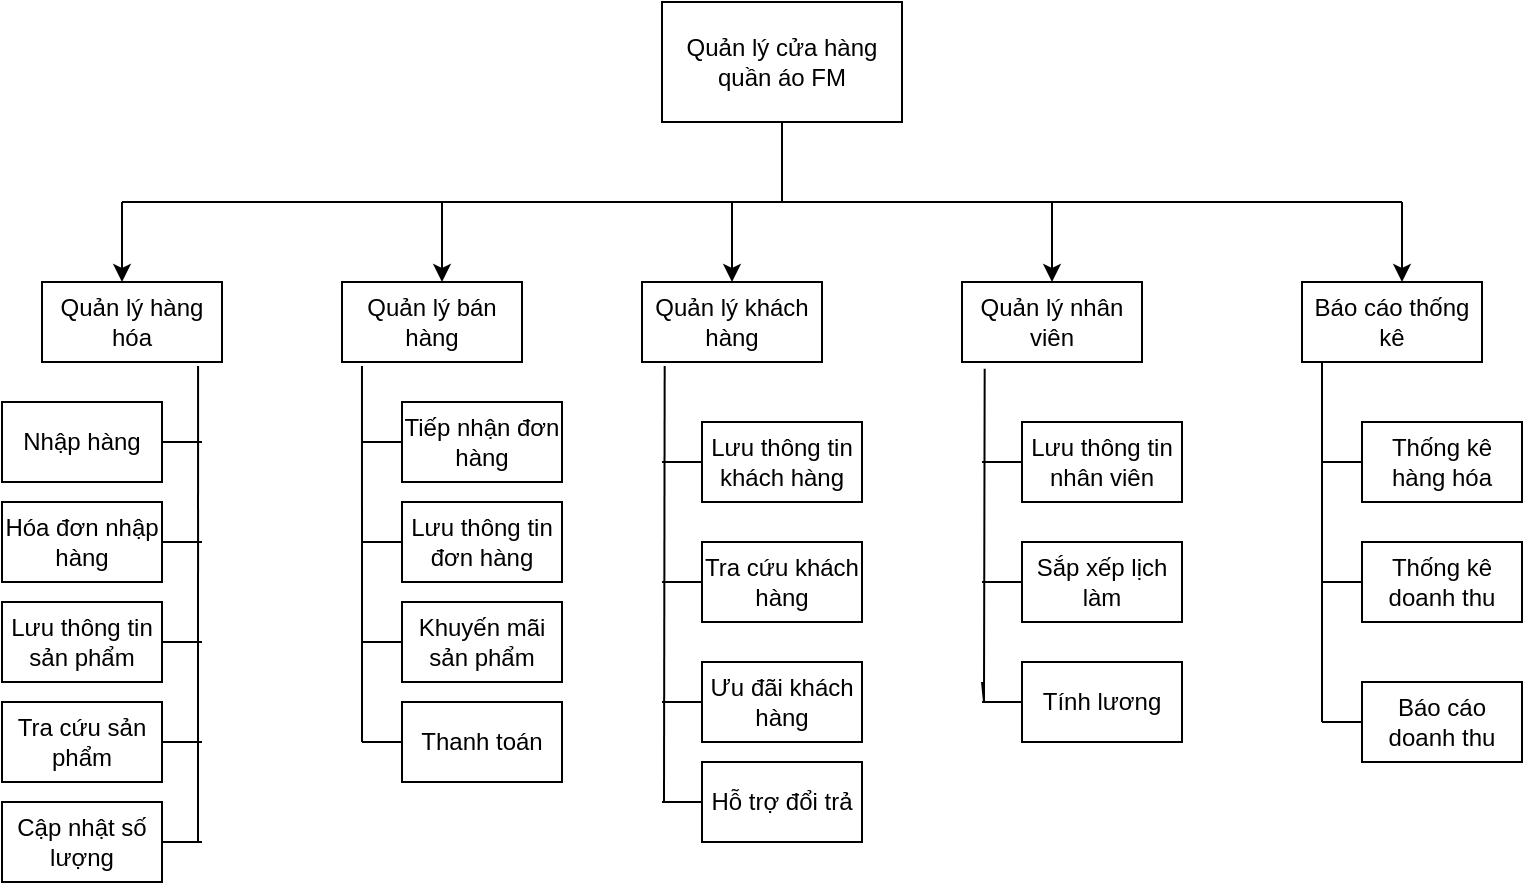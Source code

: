 <mxfile version="20.8.16" type="device"><diagram name="Page-1" id="6gd7GUKoMRI8cdm8wkk1"><mxGraphModel dx="1020" dy="513" grid="1" gridSize="10" guides="1" tooltips="1" connect="1" arrows="1" fold="1" page="1" pageScale="1" pageWidth="850" pageHeight="1100" math="0" shadow="0"><root><mxCell id="0"/><mxCell id="1" parent="0"/><mxCell id="zWKu7TG9fHXZEQp7q5Da-1" value="Quản lý cửa hàng quần áo FM" style="rounded=0;whiteSpace=wrap;html=1;" parent="1" vertex="1"><mxGeometry x="350" y="60" width="120" height="60" as="geometry"/></mxCell><mxCell id="zWKu7TG9fHXZEQp7q5Da-2" value="" style="endArrow=none;html=1;rounded=0;entryX=0.5;entryY=1;entryDx=0;entryDy=0;" parent="1" target="zWKu7TG9fHXZEQp7q5Da-1" edge="1"><mxGeometry width="50" height="50" relative="1" as="geometry"><mxPoint x="410" y="160" as="sourcePoint"/><mxPoint x="450" y="240" as="targetPoint"/></mxGeometry></mxCell><mxCell id="zWKu7TG9fHXZEQp7q5Da-4" value="" style="endArrow=classic;html=1;rounded=0;" parent="1" edge="1"><mxGeometry width="50" height="50" relative="1" as="geometry"><mxPoint x="80" y="160" as="sourcePoint"/><mxPoint x="80" y="200" as="targetPoint"/></mxGeometry></mxCell><mxCell id="zWKu7TG9fHXZEQp7q5Da-5" value="" style="endArrow=classic;html=1;rounded=0;" parent="1" edge="1"><mxGeometry width="50" height="50" relative="1" as="geometry"><mxPoint x="240" y="160" as="sourcePoint"/><mxPoint x="240" y="200" as="targetPoint"/></mxGeometry></mxCell><mxCell id="zWKu7TG9fHXZEQp7q5Da-6" value="Quản lý hàng hóa" style="rounded=0;whiteSpace=wrap;html=1;" parent="1" vertex="1"><mxGeometry x="40" y="200" width="90" height="40" as="geometry"/></mxCell><mxCell id="zWKu7TG9fHXZEQp7q5Da-7" value="Quản lý bán hàng" style="rounded=0;whiteSpace=wrap;html=1;" parent="1" vertex="1"><mxGeometry x="190" y="200" width="90" height="40" as="geometry"/></mxCell><mxCell id="zWKu7TG9fHXZEQp7q5Da-10" value="Quản lý khách hàng" style="rounded=0;whiteSpace=wrap;html=1;" parent="1" vertex="1"><mxGeometry x="340" y="200" width="90" height="40" as="geometry"/></mxCell><mxCell id="zWKu7TG9fHXZEQp7q5Da-11" value="Quản lý nhân viên" style="rounded=0;whiteSpace=wrap;html=1;" parent="1" vertex="1"><mxGeometry x="500" y="200" width="90" height="40" as="geometry"/></mxCell><mxCell id="zWKu7TG9fHXZEQp7q5Da-12" value="Báo cáo thống kê" style="rounded=0;whiteSpace=wrap;html=1;" parent="1" vertex="1"><mxGeometry x="670" y="200" width="90" height="40" as="geometry"/></mxCell><mxCell id="zWKu7TG9fHXZEQp7q5Da-14" value="" style="endArrow=classic;html=1;rounded=0;entryX=0.5;entryY=0;entryDx=0;entryDy=0;" parent="1" target="zWKu7TG9fHXZEQp7q5Da-10" edge="1"><mxGeometry width="50" height="50" relative="1" as="geometry"><mxPoint x="385" y="160" as="sourcePoint"/><mxPoint x="370" y="180" as="targetPoint"/></mxGeometry></mxCell><mxCell id="zWKu7TG9fHXZEQp7q5Da-15" value="" style="endArrow=classic;html=1;rounded=0;entryX=0.5;entryY=0;entryDx=0;entryDy=0;" parent="1" target="zWKu7TG9fHXZEQp7q5Da-11" edge="1"><mxGeometry width="50" height="50" relative="1" as="geometry"><mxPoint x="545" y="160" as="sourcePoint"/><mxPoint x="560" y="170" as="targetPoint"/></mxGeometry></mxCell><mxCell id="zWKu7TG9fHXZEQp7q5Da-20" value="" style="endArrow=none;html=1;rounded=0;" parent="1" edge="1"><mxGeometry width="50" height="50" relative="1" as="geometry"><mxPoint x="80" y="160" as="sourcePoint"/><mxPoint x="720" y="160" as="targetPoint"/></mxGeometry></mxCell><mxCell id="zWKu7TG9fHXZEQp7q5Da-21" value="" style="endArrow=classic;html=1;rounded=0;" parent="1" edge="1"><mxGeometry width="50" height="50" relative="1" as="geometry"><mxPoint x="720" y="160" as="sourcePoint"/><mxPoint x="720" y="200" as="targetPoint"/></mxGeometry></mxCell><mxCell id="zWKu7TG9fHXZEQp7q5Da-22" value="" style="endArrow=none;html=1;rounded=0;entryX=0.867;entryY=1.05;entryDx=0;entryDy=0;entryPerimeter=0;" parent="1" target="zWKu7TG9fHXZEQp7q5Da-6" edge="1"><mxGeometry width="50" height="50" relative="1" as="geometry"><mxPoint x="118" y="480" as="sourcePoint"/><mxPoint x="120" y="230" as="targetPoint"/></mxGeometry></mxCell><mxCell id="zWKu7TG9fHXZEQp7q5Da-23" value="Nhập hàng" style="rounded=0;whiteSpace=wrap;html=1;" parent="1" vertex="1"><mxGeometry x="20" y="260" width="80" height="40" as="geometry"/></mxCell><mxCell id="zWKu7TG9fHXZEQp7q5Da-25" value="Cập nhật số lượng" style="rounded=0;whiteSpace=wrap;html=1;" parent="1" vertex="1"><mxGeometry x="20" y="460" width="80" height="40" as="geometry"/></mxCell><mxCell id="zWKu7TG9fHXZEQp7q5Da-26" value="" style="endArrow=none;html=1;rounded=0;exitX=1;exitY=0.5;exitDx=0;exitDy=0;" parent="1" source="zWKu7TG9fHXZEQp7q5Da-23" edge="1"><mxGeometry width="50" height="50" relative="1" as="geometry"><mxPoint x="40" y="340" as="sourcePoint"/><mxPoint x="120" y="280" as="targetPoint"/></mxGeometry></mxCell><mxCell id="zWKu7TG9fHXZEQp7q5Da-28" value="" style="endArrow=none;html=1;rounded=0;exitX=1;exitY=0.5;exitDx=0;exitDy=0;" parent="1" source="zWKu7TG9fHXZEQp7q5Da-25" edge="1"><mxGeometry width="50" height="50" relative="1" as="geometry"><mxPoint x="70" y="470" as="sourcePoint"/><mxPoint x="120" y="480" as="targetPoint"/></mxGeometry></mxCell><mxCell id="zWKu7TG9fHXZEQp7q5Da-29" value="" style="endArrow=none;html=1;rounded=0;entryX=0.111;entryY=1.05;entryDx=0;entryDy=0;entryPerimeter=0;" parent="1" target="zWKu7TG9fHXZEQp7q5Da-7" edge="1"><mxGeometry width="50" height="50" relative="1" as="geometry"><mxPoint x="200" y="430" as="sourcePoint"/><mxPoint x="230" y="300" as="targetPoint"/></mxGeometry></mxCell><mxCell id="zWKu7TG9fHXZEQp7q5Da-30" value="Lưu thông tin đơn hàng" style="rounded=0;whiteSpace=wrap;html=1;" parent="1" vertex="1"><mxGeometry x="220" y="310" width="80" height="40" as="geometry"/></mxCell><mxCell id="zWKu7TG9fHXZEQp7q5Da-31" value="Khuyến mãi sản phẩm" style="rounded=0;whiteSpace=wrap;html=1;" parent="1" vertex="1"><mxGeometry x="220" y="360" width="80" height="40" as="geometry"/></mxCell><mxCell id="zWKu7TG9fHXZEQp7q5Da-32" value="Thanh toán" style="rounded=0;whiteSpace=wrap;html=1;" parent="1" vertex="1"><mxGeometry x="220" y="410" width="80" height="40" as="geometry"/></mxCell><mxCell id="zWKu7TG9fHXZEQp7q5Da-34" value="" style="endArrow=none;html=1;rounded=0;entryX=0;entryY=0.5;entryDx=0;entryDy=0;" parent="1" target="zWKu7TG9fHXZEQp7q5Da-32" edge="1"><mxGeometry width="50" height="50" relative="1" as="geometry"><mxPoint x="200" y="430" as="sourcePoint"/><mxPoint x="210" y="390" as="targetPoint"/></mxGeometry></mxCell><mxCell id="zWKu7TG9fHXZEQp7q5Da-35" value="" style="endArrow=none;html=1;rounded=0;entryX=0;entryY=0.5;entryDx=0;entryDy=0;" parent="1" target="zWKu7TG9fHXZEQp7q5Da-30" edge="1"><mxGeometry width="50" height="50" relative="1" as="geometry"><mxPoint x="200" y="330" as="sourcePoint"/><mxPoint x="220" y="290" as="targetPoint"/></mxGeometry></mxCell><mxCell id="zWKu7TG9fHXZEQp7q5Da-37" value="" style="endArrow=none;html=1;rounded=0;entryX=0.126;entryY=1.05;entryDx=0;entryDy=0;entryPerimeter=0;" parent="1" target="zWKu7TG9fHXZEQp7q5Da-10" edge="1"><mxGeometry width="50" height="50" relative="1" as="geometry"><mxPoint x="351" y="460" as="sourcePoint"/><mxPoint x="370" y="260" as="targetPoint"/></mxGeometry></mxCell><mxCell id="zWKu7TG9fHXZEQp7q5Da-38" value="Lưu thông tin khách hàng" style="rounded=0;whiteSpace=wrap;html=1;" parent="1" vertex="1"><mxGeometry x="370" y="270" width="80" height="40" as="geometry"/></mxCell><mxCell id="zWKu7TG9fHXZEQp7q5Da-39" value="Ưu đãi khách hàng" style="rounded=0;whiteSpace=wrap;html=1;" parent="1" vertex="1"><mxGeometry x="370" y="390" width="80" height="40" as="geometry"/></mxCell><mxCell id="zWKu7TG9fHXZEQp7q5Da-40" value="Hỗ trợ đổi trả" style="rounded=0;whiteSpace=wrap;html=1;" parent="1" vertex="1"><mxGeometry x="370" y="440" width="80" height="40" as="geometry"/></mxCell><mxCell id="zWKu7TG9fHXZEQp7q5Da-41" value="" style="endArrow=none;html=1;rounded=0;entryX=0;entryY=0.5;entryDx=0;entryDy=0;" parent="1" target="zWKu7TG9fHXZEQp7q5Da-40" edge="1"><mxGeometry width="50" height="50" relative="1" as="geometry"><mxPoint x="350" y="460" as="sourcePoint"/><mxPoint x="450" y="220" as="targetPoint"/></mxGeometry></mxCell><mxCell id="zWKu7TG9fHXZEQp7q5Da-42" value="" style="endArrow=none;html=1;rounded=0;entryX=0;entryY=0.5;entryDx=0;entryDy=0;" parent="1" target="zWKu7TG9fHXZEQp7q5Da-39" edge="1"><mxGeometry width="50" height="50" relative="1" as="geometry"><mxPoint x="350" y="410" as="sourcePoint"/><mxPoint x="370" y="350" as="targetPoint"/></mxGeometry></mxCell><mxCell id="zWKu7TG9fHXZEQp7q5Da-43" value="" style="endArrow=none;html=1;rounded=0;" parent="1" edge="1"><mxGeometry width="50" height="50" relative="1" as="geometry"><mxPoint x="350" y="290" as="sourcePoint"/><mxPoint x="370" y="290" as="targetPoint"/></mxGeometry></mxCell><mxCell id="zWKu7TG9fHXZEQp7q5Da-44" value="" style="endArrow=none;html=1;rounded=0;entryX=0.126;entryY=1.083;entryDx=0;entryDy=0;entryPerimeter=0;" parent="1" target="zWKu7TG9fHXZEQp7q5Da-11" edge="1"><mxGeometry width="50" height="50" relative="1" as="geometry"><mxPoint x="510" y="400" as="sourcePoint"/><mxPoint x="530" y="250" as="targetPoint"/><Array as="points"><mxPoint x="511" y="410"/></Array></mxGeometry></mxCell><mxCell id="zWKu7TG9fHXZEQp7q5Da-45" value="Lưu thông tin nhân viên" style="rounded=0;whiteSpace=wrap;html=1;" parent="1" vertex="1"><mxGeometry x="530" y="270" width="80" height="40" as="geometry"/></mxCell><mxCell id="zWKu7TG9fHXZEQp7q5Da-46" value="Sắp xếp lịch làm" style="rounded=0;whiteSpace=wrap;html=1;" parent="1" vertex="1"><mxGeometry x="530" y="330" width="80" height="40" as="geometry"/></mxCell><mxCell id="zWKu7TG9fHXZEQp7q5Da-47" value="Tính lương" style="rounded=0;whiteSpace=wrap;html=1;" parent="1" vertex="1"><mxGeometry x="530" y="390" width="80" height="40" as="geometry"/></mxCell><mxCell id="zWKu7TG9fHXZEQp7q5Da-48" value="Thống kê hàng hóa" style="rounded=0;whiteSpace=wrap;html=1;" parent="1" vertex="1"><mxGeometry x="700" y="270" width="80" height="40" as="geometry"/></mxCell><mxCell id="zWKu7TG9fHXZEQp7q5Da-49" value="Thống kê doanh thu" style="rounded=0;whiteSpace=wrap;html=1;" parent="1" vertex="1"><mxGeometry x="700" y="330" width="80" height="40" as="geometry"/></mxCell><mxCell id="zWKu7TG9fHXZEQp7q5Da-50" value="Báo cáo doanh thu" style="rounded=0;whiteSpace=wrap;html=1;" parent="1" vertex="1"><mxGeometry x="700" y="400" width="80" height="40" as="geometry"/></mxCell><mxCell id="zWKu7TG9fHXZEQp7q5Da-53" value="" style="endArrow=none;html=1;rounded=0;" parent="1" edge="1"><mxGeometry width="50" height="50" relative="1" as="geometry"><mxPoint x="680" y="420" as="sourcePoint"/><mxPoint x="680" y="240" as="targetPoint"/><Array as="points"/></mxGeometry></mxCell><mxCell id="zWKu7TG9fHXZEQp7q5Da-55" value="" style="endArrow=none;html=1;rounded=0;exitX=0;exitY=0.5;exitDx=0;exitDy=0;" parent="1" source="zWKu7TG9fHXZEQp7q5Da-50" edge="1"><mxGeometry width="50" height="50" relative="1" as="geometry"><mxPoint x="720" y="420" as="sourcePoint"/><mxPoint x="680" y="420" as="targetPoint"/></mxGeometry></mxCell><mxCell id="zWKu7TG9fHXZEQp7q5Da-56" value="" style="endArrow=none;html=1;rounded=0;" parent="1" edge="1"><mxGeometry width="50" height="50" relative="1" as="geometry"><mxPoint x="510" y="290" as="sourcePoint"/><mxPoint x="530" y="290" as="targetPoint"/></mxGeometry></mxCell><mxCell id="zWKu7TG9fHXZEQp7q5Da-57" value="" style="endArrow=none;html=1;rounded=0;" parent="1" edge="1"><mxGeometry width="50" height="50" relative="1" as="geometry"><mxPoint x="510" y="350" as="sourcePoint"/><mxPoint x="530" y="350" as="targetPoint"/></mxGeometry></mxCell><mxCell id="zWKu7TG9fHXZEQp7q5Da-58" value="" style="endArrow=none;html=1;rounded=0;" parent="1" edge="1"><mxGeometry width="50" height="50" relative="1" as="geometry"><mxPoint x="510" y="410" as="sourcePoint"/><mxPoint x="530" y="410" as="targetPoint"/></mxGeometry></mxCell><mxCell id="zWKu7TG9fHXZEQp7q5Da-62" value="" style="endArrow=none;html=1;rounded=0;entryX=0;entryY=0.5;entryDx=0;entryDy=0;" parent="1" target="zWKu7TG9fHXZEQp7q5Da-48" edge="1"><mxGeometry width="50" height="50" relative="1" as="geometry"><mxPoint x="680" y="290" as="sourcePoint"/><mxPoint x="720" y="290" as="targetPoint"/><Array as="points"/></mxGeometry></mxCell><mxCell id="zWKu7TG9fHXZEQp7q5Da-63" value="" style="endArrow=none;html=1;rounded=0;entryX=0;entryY=0.5;entryDx=0;entryDy=0;" parent="1" target="zWKu7TG9fHXZEQp7q5Da-49" edge="1"><mxGeometry width="50" height="50" relative="1" as="geometry"><mxPoint x="680" y="350" as="sourcePoint"/><mxPoint x="720" y="350" as="targetPoint"/></mxGeometry></mxCell><mxCell id="2lyUTcsDwxZrEIjTm_A6-1" value="" style="endArrow=none;html=1;rounded=0;" parent="1" edge="1"><mxGeometry width="50" height="50" relative="1" as="geometry"><mxPoint x="200" y="380" as="sourcePoint"/><mxPoint x="220" y="380" as="targetPoint"/></mxGeometry></mxCell><mxCell id="2lyUTcsDwxZrEIjTm_A6-2" value="Tiếp nhận đơn hàng" style="rounded=0;whiteSpace=wrap;html=1;" parent="1" vertex="1"><mxGeometry x="220" y="260" width="80" height="40" as="geometry"/></mxCell><mxCell id="2lyUTcsDwxZrEIjTm_A6-3" value="" style="endArrow=none;html=1;rounded=0;entryX=0;entryY=0.5;entryDx=0;entryDy=0;" parent="1" target="2lyUTcsDwxZrEIjTm_A6-2" edge="1"><mxGeometry width="50" height="50" relative="1" as="geometry"><mxPoint x="200" y="280" as="sourcePoint"/><mxPoint x="210" y="300" as="targetPoint"/></mxGeometry></mxCell><mxCell id="2lyUTcsDwxZrEIjTm_A6-4" value="Hóa đơn nhập hàng" style="rounded=0;whiteSpace=wrap;html=1;" parent="1" vertex="1"><mxGeometry x="20" y="310" width="80" height="40" as="geometry"/></mxCell><mxCell id="2lyUTcsDwxZrEIjTm_A6-5" value="Lưu thông tin sản phẩm" style="rounded=0;whiteSpace=wrap;html=1;" parent="1" vertex="1"><mxGeometry x="20" y="360" width="80" height="40" as="geometry"/></mxCell><mxCell id="2lyUTcsDwxZrEIjTm_A6-6" value="" style="endArrow=none;html=1;rounded=0;exitX=1;exitY=0.5;exitDx=0;exitDy=0;" parent="1" source="2lyUTcsDwxZrEIjTm_A6-5" edge="1"><mxGeometry width="50" height="50" relative="1" as="geometry"><mxPoint x="50" y="420" as="sourcePoint"/><mxPoint x="120" y="380" as="targetPoint"/></mxGeometry></mxCell><mxCell id="2lyUTcsDwxZrEIjTm_A6-7" value="" style="endArrow=none;html=1;rounded=0;exitX=1;exitY=0.5;exitDx=0;exitDy=0;" parent="1" source="2lyUTcsDwxZrEIjTm_A6-4" edge="1"><mxGeometry width="50" height="50" relative="1" as="geometry"><mxPoint x="50" y="390" as="sourcePoint"/><mxPoint x="120" y="330" as="targetPoint"/></mxGeometry></mxCell><mxCell id="2lyUTcsDwxZrEIjTm_A6-8" value="Tra cứu khách hàng" style="rounded=0;whiteSpace=wrap;html=1;" parent="1" vertex="1"><mxGeometry x="370" y="330" width="80" height="40" as="geometry"/></mxCell><mxCell id="2lyUTcsDwxZrEIjTm_A6-10" value="" style="endArrow=none;html=1;rounded=0;entryX=0;entryY=0.5;entryDx=0;entryDy=0;" parent="1" target="2lyUTcsDwxZrEIjTm_A6-8" edge="1"><mxGeometry width="50" height="50" relative="1" as="geometry"><mxPoint x="350" y="350" as="sourcePoint"/><mxPoint x="380" y="300" as="targetPoint"/></mxGeometry></mxCell><mxCell id="nYcM8p5Patovb-JZh8zR-1" value="Tra cứu sản phẩm" style="rounded=0;whiteSpace=wrap;html=1;" vertex="1" parent="1"><mxGeometry x="20" y="410" width="80" height="40" as="geometry"/></mxCell><mxCell id="nYcM8p5Patovb-JZh8zR-2" value="" style="endArrow=none;html=1;rounded=0;exitX=1;exitY=0.5;exitDx=0;exitDy=0;" edge="1" parent="1" source="nYcM8p5Patovb-JZh8zR-1"><mxGeometry width="50" height="50" relative="1" as="geometry"><mxPoint x="70" y="480" as="sourcePoint"/><mxPoint x="120" y="430" as="targetPoint"/></mxGeometry></mxCell></root></mxGraphModel></diagram></mxfile>